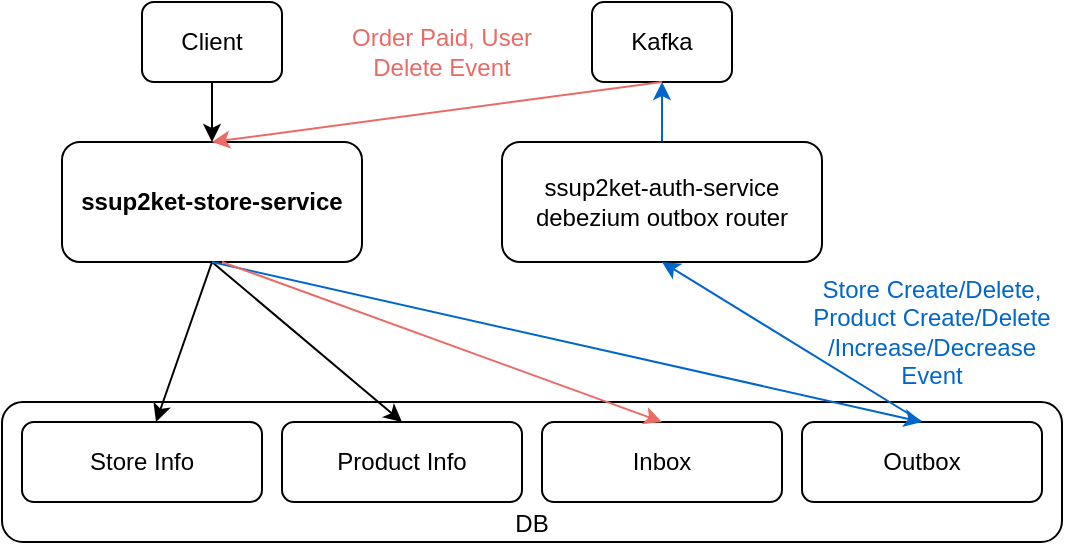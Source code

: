 <mxfile version="16.2.2" type="google"><diagram id="R2lEEEUBdFMjLlhIrx00" name="Page-1"><mxGraphModel dx="1220" dy="1112" grid="1" gridSize="10" guides="1" tooltips="1" connect="1" arrows="1" fold="1" page="1" pageScale="1" pageWidth="850" pageHeight="1100" math="0" shadow="0" extFonts="Permanent Marker^https://fonts.googleapis.com/css?family=Permanent+Marker"><root><mxCell id="0"/><mxCell id="1" parent="0"/><mxCell id="6ph7rsRh95FNR9nlMCR5-1" value="&lt;b&gt;ssup2ket-store-service&lt;/b&gt;" style="rounded=1;whiteSpace=wrap;html=1;" parent="1" vertex="1"><mxGeometry x="190" y="210" width="150" height="60" as="geometry"/></mxCell><mxCell id="6ph7rsRh95FNR9nlMCR5-17" style="edgeStyle=none;rounded=0;orthogonalLoop=1;jettySize=auto;html=1;exitX=0.5;exitY=0;exitDx=0;exitDy=0;entryX=0.5;entryY=1;entryDx=0;entryDy=0;fontColor=#7EA6E0;fillColor=#dae8fc;strokeColor=#0066CC;" parent="1" source="6ph7rsRh95FNR9nlMCR5-2" target="6ph7rsRh95FNR9nlMCR5-4" edge="1"><mxGeometry relative="1" as="geometry"/></mxCell><mxCell id="6ph7rsRh95FNR9nlMCR5-2" value="ssup2ket-auth-service &lt;br&gt;debezium outbox router" style="rounded=1;whiteSpace=wrap;html=1;" parent="1" vertex="1"><mxGeometry x="410" y="210" width="160" height="60" as="geometry"/></mxCell><mxCell id="6ph7rsRh95FNR9nlMCR5-3" value="DB" style="rounded=1;whiteSpace=wrap;html=1;verticalAlign=bottom;" parent="1" vertex="1"><mxGeometry x="160" y="340" width="530" height="70" as="geometry"/></mxCell><mxCell id="6ph7rsRh95FNR9nlMCR5-4" value="Kafka" style="rounded=1;whiteSpace=wrap;html=1;" parent="1" vertex="1"><mxGeometry x="455" y="140" width="70" height="40" as="geometry"/></mxCell><mxCell id="6ph7rsRh95FNR9nlMCR5-5" value="Store Info" style="rounded=1;whiteSpace=wrap;html=1;verticalAlign=middle;" parent="1" vertex="1"><mxGeometry x="170" y="350" width="120" height="40" as="geometry"/></mxCell><mxCell id="6ph7rsRh95FNR9nlMCR5-6" value="Product Info" style="rounded=1;whiteSpace=wrap;html=1;verticalAlign=middle;" parent="1" vertex="1"><mxGeometry x="300" y="350" width="120" height="40" as="geometry"/></mxCell><mxCell id="6ph7rsRh95FNR9nlMCR5-13" style="edgeStyle=none;rounded=0;orthogonalLoop=1;jettySize=auto;html=1;exitX=0.5;exitY=0;exitDx=0;exitDy=0;entryX=0.5;entryY=1;entryDx=0;entryDy=0;fontColor=#7EA6E0;fillColor=#dae8fc;strokeColor=#0066CC;" parent="1" source="6ph7rsRh95FNR9nlMCR5-7" target="6ph7rsRh95FNR9nlMCR5-2" edge="1"><mxGeometry relative="1" as="geometry"/></mxCell><mxCell id="6ph7rsRh95FNR9nlMCR5-7" value="Outbox" style="rounded=1;whiteSpace=wrap;html=1;verticalAlign=middle;" parent="1" vertex="1"><mxGeometry x="560" y="350" width="120" height="40" as="geometry"/></mxCell><mxCell id="6ph7rsRh95FNR9nlMCR5-8" style="rounded=0;orthogonalLoop=1;jettySize=auto;html=1;exitX=0.5;exitY=1;exitDx=0;exitDy=0;" parent="1" source="6ph7rsRh95FNR9nlMCR5-1" target="6ph7rsRh95FNR9nlMCR5-5" edge="1"><mxGeometry relative="1" as="geometry"/></mxCell><mxCell id="6ph7rsRh95FNR9nlMCR5-10" style="edgeStyle=none;rounded=0;orthogonalLoop=1;jettySize=auto;html=1;exitX=0.5;exitY=1;exitDx=0;exitDy=0;entryX=0.5;entryY=0;entryDx=0;entryDy=0;" parent="1" source="6ph7rsRh95FNR9nlMCR5-1" target="6ph7rsRh95FNR9nlMCR5-6" edge="1"><mxGeometry relative="1" as="geometry"/></mxCell><mxCell id="6ph7rsRh95FNR9nlMCR5-12" style="edgeStyle=none;rounded=0;orthogonalLoop=1;jettySize=auto;html=1;exitX=0.5;exitY=1;exitDx=0;exitDy=0;entryX=0.5;entryY=0;entryDx=0;entryDy=0;fontColor=#7EA6E0;fillColor=#dae8fc;strokeColor=#0066CC;" parent="1" source="6ph7rsRh95FNR9nlMCR5-1" target="6ph7rsRh95FNR9nlMCR5-7" edge="1"><mxGeometry relative="1" as="geometry"/></mxCell><mxCell id="6ph7rsRh95FNR9nlMCR5-16" style="edgeStyle=none;rounded=0;orthogonalLoop=1;jettySize=auto;html=1;exitX=0.5;exitY=1;exitDx=0;exitDy=0;entryX=0.5;entryY=0;entryDx=0;entryDy=0;" parent="1" source="6ph7rsRh95FNR9nlMCR5-15" target="6ph7rsRh95FNR9nlMCR5-1" edge="1"><mxGeometry relative="1" as="geometry"/></mxCell><mxCell id="6ph7rsRh95FNR9nlMCR5-15" value="Client" style="rounded=1;whiteSpace=wrap;html=1;" parent="1" vertex="1"><mxGeometry x="230" y="140" width="70" height="40" as="geometry"/></mxCell><mxCell id="6ph7rsRh95FNR9nlMCR5-19" value="Store Create/Delete,&lt;br&gt;Product Create/Delete&lt;br&gt;/Increase/Decrease Event" style="text;html=1;strokeColor=none;fillColor=none;align=center;verticalAlign=middle;whiteSpace=wrap;rounded=0;fontColor=#0066CC;fontStyle=0" parent="1" vertex="1"><mxGeometry x="560" y="270" width="130" height="70" as="geometry"/></mxCell><mxCell id="i-NLV14NKb-YPjLxRD1e-2" style="edgeStyle=none;rounded=0;orthogonalLoop=1;jettySize=auto;html=1;exitX=0.5;exitY=1;exitDx=0;exitDy=0;entryX=0.5;entryY=0;entryDx=0;entryDy=0;fontColor=#7EA6E0;fillColor=#dae8fc;strokeColor=#EA6B66;" edge="1" parent="1" source="6ph7rsRh95FNR9nlMCR5-4" target="6ph7rsRh95FNR9nlMCR5-1"><mxGeometry relative="1" as="geometry"><mxPoint x="610" y="220" as="sourcePoint"/><mxPoint x="505" y="190" as="targetPoint"/></mxGeometry></mxCell><mxCell id="i-NLV14NKb-YPjLxRD1e-4" value="Inbox" style="rounded=1;whiteSpace=wrap;html=1;verticalAlign=middle;" vertex="1" parent="1"><mxGeometry x="430" y="350" width="120" height="40" as="geometry"/></mxCell><mxCell id="i-NLV14NKb-YPjLxRD1e-7" style="edgeStyle=none;rounded=0;orthogonalLoop=1;jettySize=auto;html=1;entryX=0.5;entryY=0;entryDx=0;entryDy=0;fontColor=#7EA6E0;fillColor=#dae8fc;strokeColor=#EA6B66;" edge="1" parent="1" target="i-NLV14NKb-YPjLxRD1e-4"><mxGeometry relative="1" as="geometry"><mxPoint x="270" y="270" as="sourcePoint"/><mxPoint x="275" y="220" as="targetPoint"/></mxGeometry></mxCell><mxCell id="i-NLV14NKb-YPjLxRD1e-8" value="&lt;font color=&quot;#ea6b66&quot;&gt;Order Paid, User Delete Event&lt;/font&gt;" style="text;html=1;strokeColor=none;fillColor=none;align=center;verticalAlign=middle;whiteSpace=wrap;rounded=0;fontColor=#0066CC;fontStyle=0" vertex="1" parent="1"><mxGeometry x="320" y="150" width="120" height="30" as="geometry"/></mxCell></root></mxGraphModel></diagram></mxfile>
